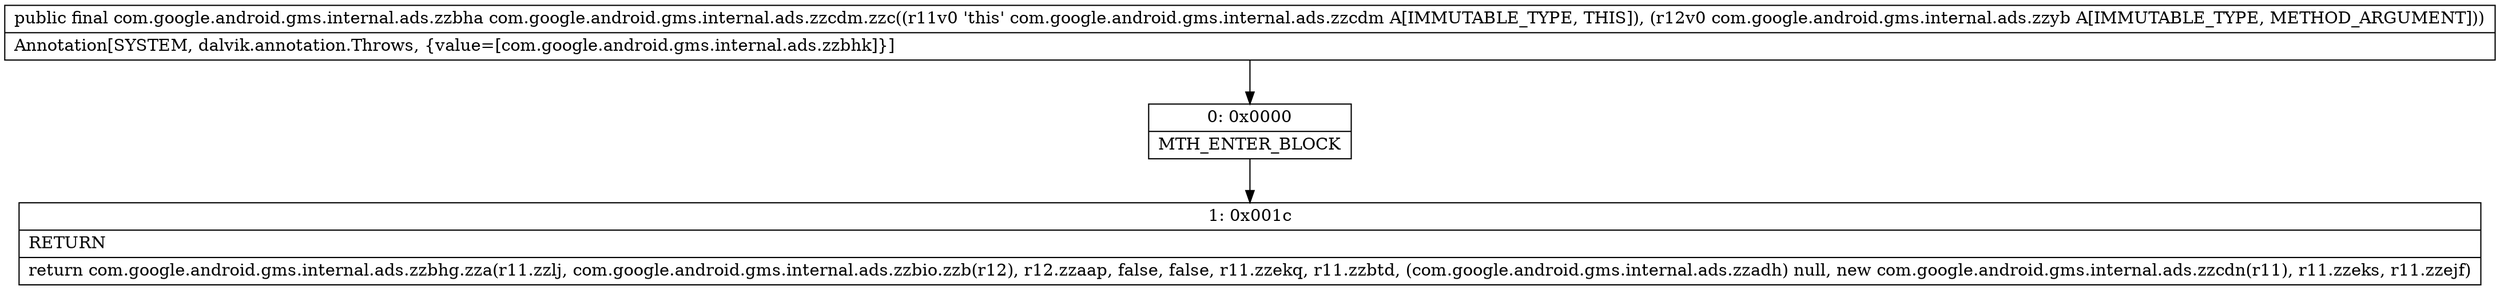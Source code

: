 digraph "CFG forcom.google.android.gms.internal.ads.zzcdm.zzc(Lcom\/google\/android\/gms\/internal\/ads\/zzyb;)Lcom\/google\/android\/gms\/internal\/ads\/zzbha;" {
Node_0 [shape=record,label="{0\:\ 0x0000|MTH_ENTER_BLOCK\l}"];
Node_1 [shape=record,label="{1\:\ 0x001c|RETURN\l|return com.google.android.gms.internal.ads.zzbhg.zza(r11.zzlj, com.google.android.gms.internal.ads.zzbio.zzb(r12), r12.zzaap, false, false, r11.zzekq, r11.zzbtd, (com.google.android.gms.internal.ads.zzadh) null, new com.google.android.gms.internal.ads.zzcdn(r11), r11.zzeks, r11.zzejf)\l}"];
MethodNode[shape=record,label="{public final com.google.android.gms.internal.ads.zzbha com.google.android.gms.internal.ads.zzcdm.zzc((r11v0 'this' com.google.android.gms.internal.ads.zzcdm A[IMMUTABLE_TYPE, THIS]), (r12v0 com.google.android.gms.internal.ads.zzyb A[IMMUTABLE_TYPE, METHOD_ARGUMENT]))  | Annotation[SYSTEM, dalvik.annotation.Throws, \{value=[com.google.android.gms.internal.ads.zzbhk]\}]\l}"];
MethodNode -> Node_0;
Node_0 -> Node_1;
}

